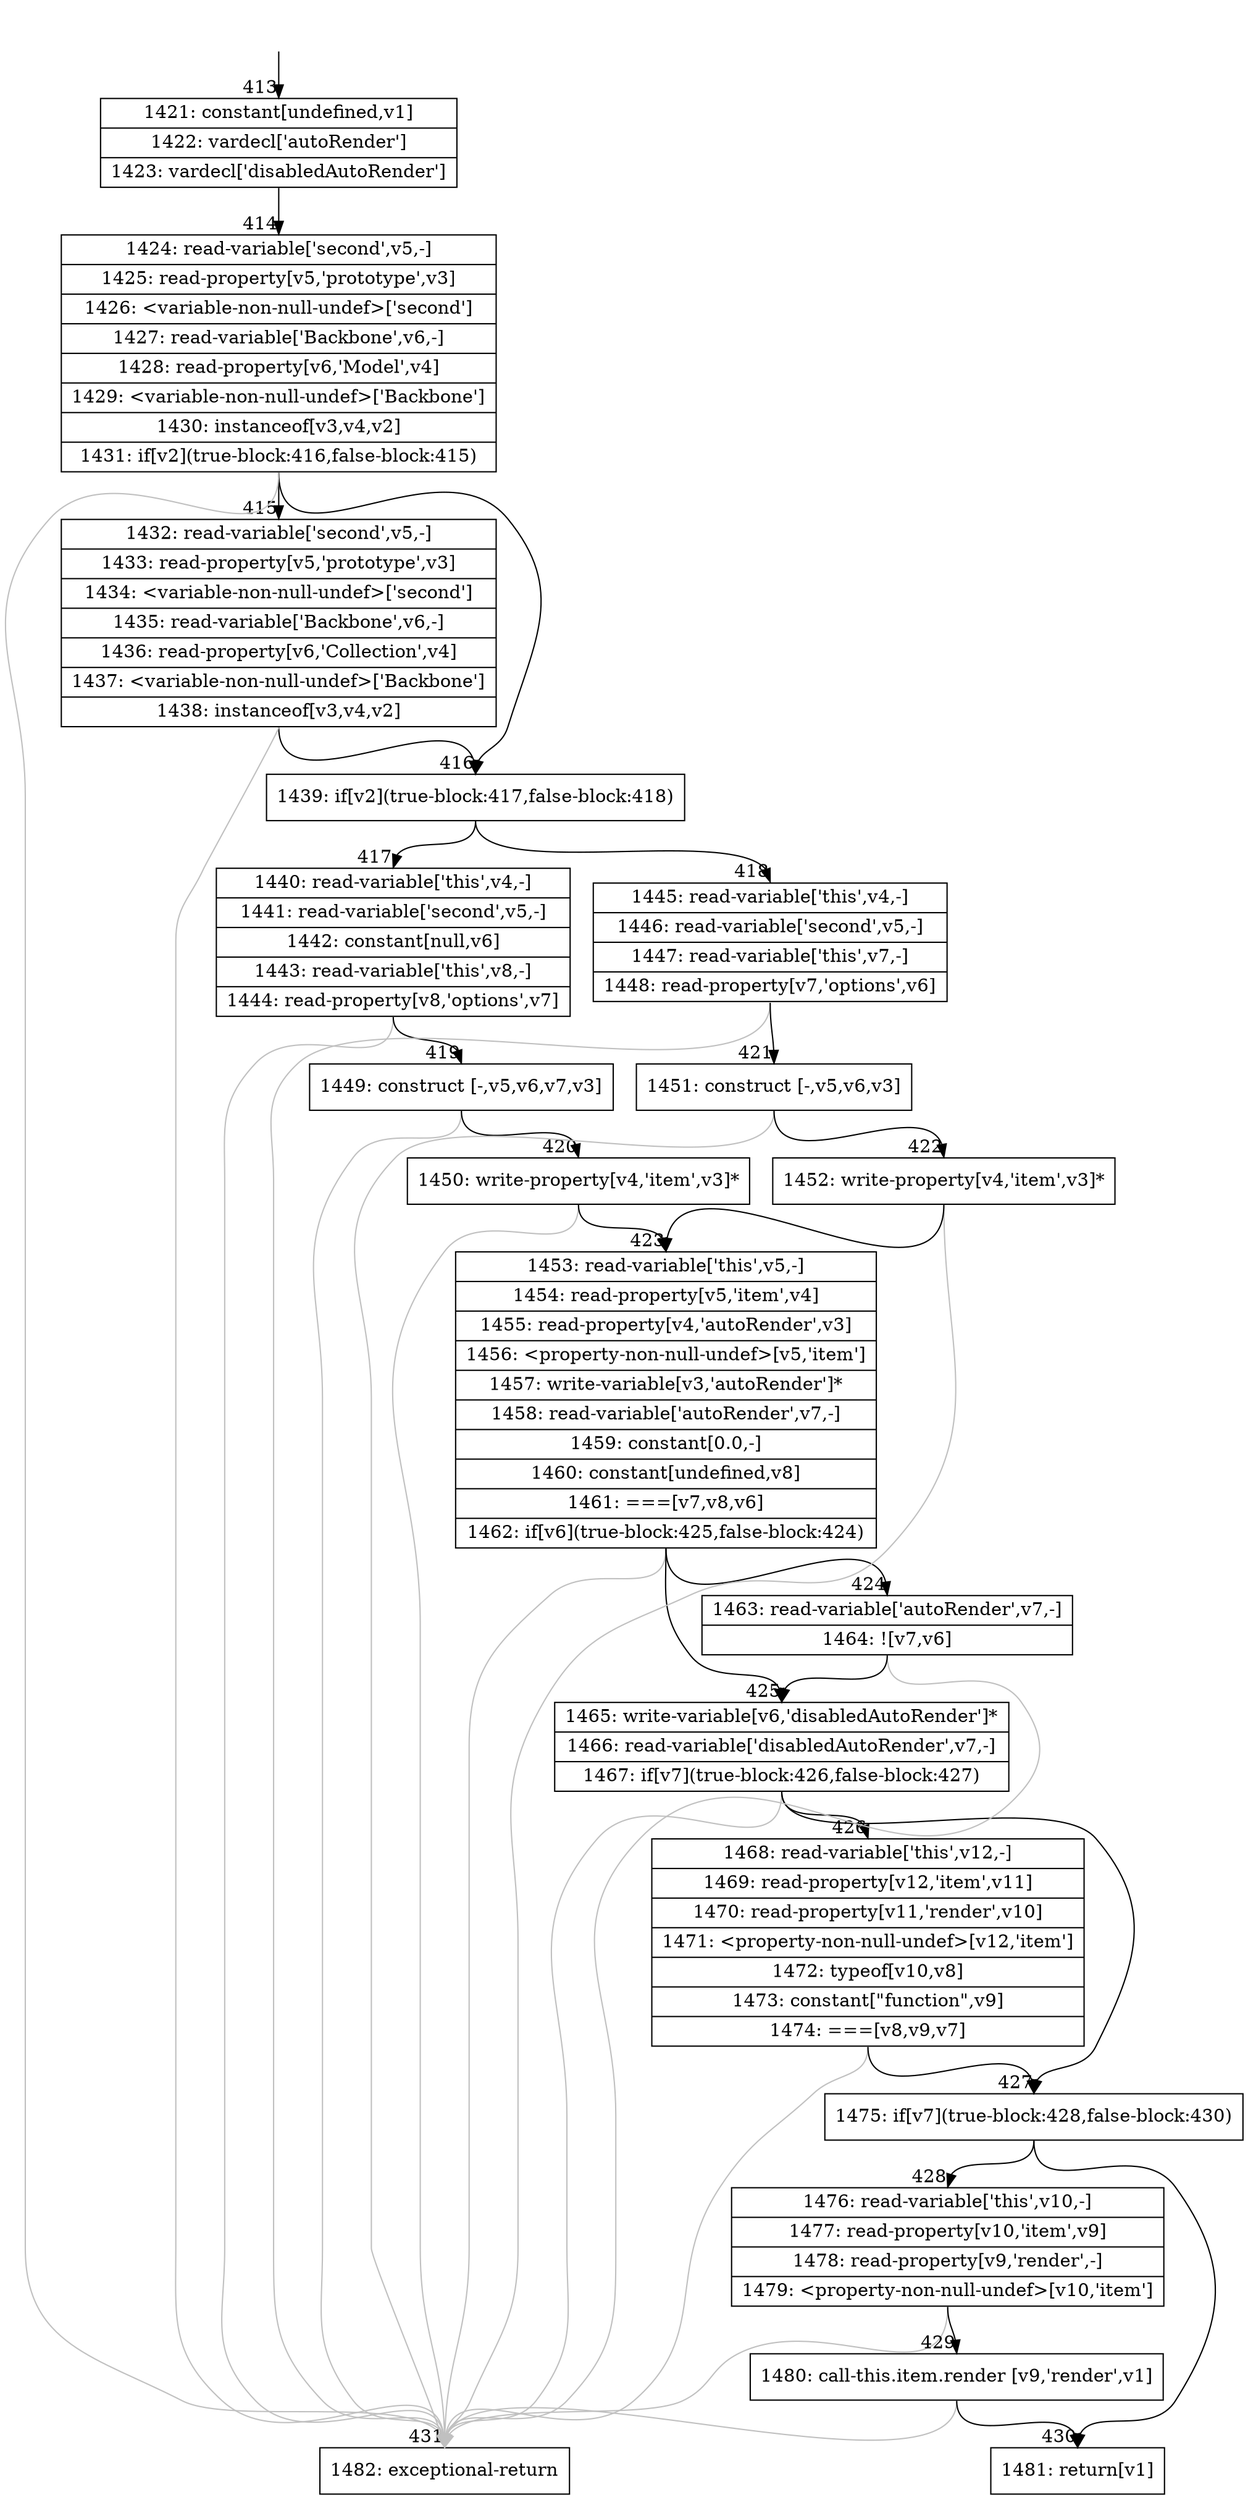 digraph {
rankdir="TD"
BB_entry42[shape=none,label=""];
BB_entry42 -> BB413 [tailport=s, headport=n, headlabel="    413"]
BB413 [shape=record label="{1421: constant[undefined,v1]|1422: vardecl['autoRender']|1423: vardecl['disabledAutoRender']}" ] 
BB413 -> BB414 [tailport=s, headport=n, headlabel="      414"]
BB414 [shape=record label="{1424: read-variable['second',v5,-]|1425: read-property[v5,'prototype',v3]|1426: \<variable-non-null-undef\>['second']|1427: read-variable['Backbone',v6,-]|1428: read-property[v6,'Model',v4]|1429: \<variable-non-null-undef\>['Backbone']|1430: instanceof[v3,v4,v2]|1431: if[v2](true-block:416,false-block:415)}" ] 
BB414 -> BB416 [tailport=s, headport=n, headlabel="      416"]
BB414 -> BB415 [tailport=s, headport=n, headlabel="      415"]
BB414 -> BB431 [tailport=s, headport=n, color=gray, headlabel="      431"]
BB415 [shape=record label="{1432: read-variable['second',v5,-]|1433: read-property[v5,'prototype',v3]|1434: \<variable-non-null-undef\>['second']|1435: read-variable['Backbone',v6,-]|1436: read-property[v6,'Collection',v4]|1437: \<variable-non-null-undef\>['Backbone']|1438: instanceof[v3,v4,v2]}" ] 
BB415 -> BB416 [tailport=s, headport=n]
BB415 -> BB431 [tailport=s, headport=n, color=gray]
BB416 [shape=record label="{1439: if[v2](true-block:417,false-block:418)}" ] 
BB416 -> BB417 [tailport=s, headport=n, headlabel="      417"]
BB416 -> BB418 [tailport=s, headport=n, headlabel="      418"]
BB417 [shape=record label="{1440: read-variable['this',v4,-]|1441: read-variable['second',v5,-]|1442: constant[null,v6]|1443: read-variable['this',v8,-]|1444: read-property[v8,'options',v7]}" ] 
BB417 -> BB419 [tailport=s, headport=n, headlabel="      419"]
BB417 -> BB431 [tailport=s, headport=n, color=gray]
BB418 [shape=record label="{1445: read-variable['this',v4,-]|1446: read-variable['second',v5,-]|1447: read-variable['this',v7,-]|1448: read-property[v7,'options',v6]}" ] 
BB418 -> BB421 [tailport=s, headport=n, headlabel="      421"]
BB418 -> BB431 [tailport=s, headport=n, color=gray]
BB419 [shape=record label="{1449: construct [-,v5,v6,v7,v3]}" ] 
BB419 -> BB420 [tailport=s, headport=n, headlabel="      420"]
BB419 -> BB431 [tailport=s, headport=n, color=gray]
BB420 [shape=record label="{1450: write-property[v4,'item',v3]*}" ] 
BB420 -> BB423 [tailport=s, headport=n, headlabel="      423"]
BB420 -> BB431 [tailport=s, headport=n, color=gray]
BB421 [shape=record label="{1451: construct [-,v5,v6,v3]}" ] 
BB421 -> BB422 [tailport=s, headport=n, headlabel="      422"]
BB421 -> BB431 [tailport=s, headport=n, color=gray]
BB422 [shape=record label="{1452: write-property[v4,'item',v3]*}" ] 
BB422 -> BB423 [tailport=s, headport=n]
BB422 -> BB431 [tailport=s, headport=n, color=gray]
BB423 [shape=record label="{1453: read-variable['this',v5,-]|1454: read-property[v5,'item',v4]|1455: read-property[v4,'autoRender',v3]|1456: \<property-non-null-undef\>[v5,'item']|1457: write-variable[v3,'autoRender']*|1458: read-variable['autoRender',v7,-]|1459: constant[0.0,-]|1460: constant[undefined,v8]|1461: ===[v7,v8,v6]|1462: if[v6](true-block:425,false-block:424)}" ] 
BB423 -> BB425 [tailport=s, headport=n, headlabel="      425"]
BB423 -> BB424 [tailport=s, headport=n, headlabel="      424"]
BB423 -> BB431 [tailport=s, headport=n, color=gray]
BB424 [shape=record label="{1463: read-variable['autoRender',v7,-]|1464: ![v7,v6]}" ] 
BB424 -> BB425 [tailport=s, headport=n]
BB424 -> BB431 [tailport=s, headport=n, color=gray]
BB425 [shape=record label="{1465: write-variable[v6,'disabledAutoRender']*|1466: read-variable['disabledAutoRender',v7,-]|1467: if[v7](true-block:426,false-block:427)}" ] 
BB425 -> BB427 [tailport=s, headport=n, headlabel="      427"]
BB425 -> BB426 [tailport=s, headport=n, headlabel="      426"]
BB425 -> BB431 [tailport=s, headport=n, color=gray]
BB426 [shape=record label="{1468: read-variable['this',v12,-]|1469: read-property[v12,'item',v11]|1470: read-property[v11,'render',v10]|1471: \<property-non-null-undef\>[v12,'item']|1472: typeof[v10,v8]|1473: constant[\"function\",v9]|1474: ===[v8,v9,v7]}" ] 
BB426 -> BB427 [tailport=s, headport=n]
BB426 -> BB431 [tailport=s, headport=n, color=gray]
BB427 [shape=record label="{1475: if[v7](true-block:428,false-block:430)}" ] 
BB427 -> BB428 [tailport=s, headport=n, headlabel="      428"]
BB427 -> BB430 [tailport=s, headport=n, headlabel="      430"]
BB428 [shape=record label="{1476: read-variable['this',v10,-]|1477: read-property[v10,'item',v9]|1478: read-property[v9,'render',-]|1479: \<property-non-null-undef\>[v10,'item']}" ] 
BB428 -> BB429 [tailport=s, headport=n, headlabel="      429"]
BB428 -> BB431 [tailport=s, headport=n, color=gray]
BB429 [shape=record label="{1480: call-this.item.render [v9,'render',v1]}" ] 
BB429 -> BB430 [tailport=s, headport=n]
BB429 -> BB431 [tailport=s, headport=n, color=gray]
BB430 [shape=record label="{1481: return[v1]}" ] 
BB431 [shape=record label="{1482: exceptional-return}" ] 
//#$~ 458
}
